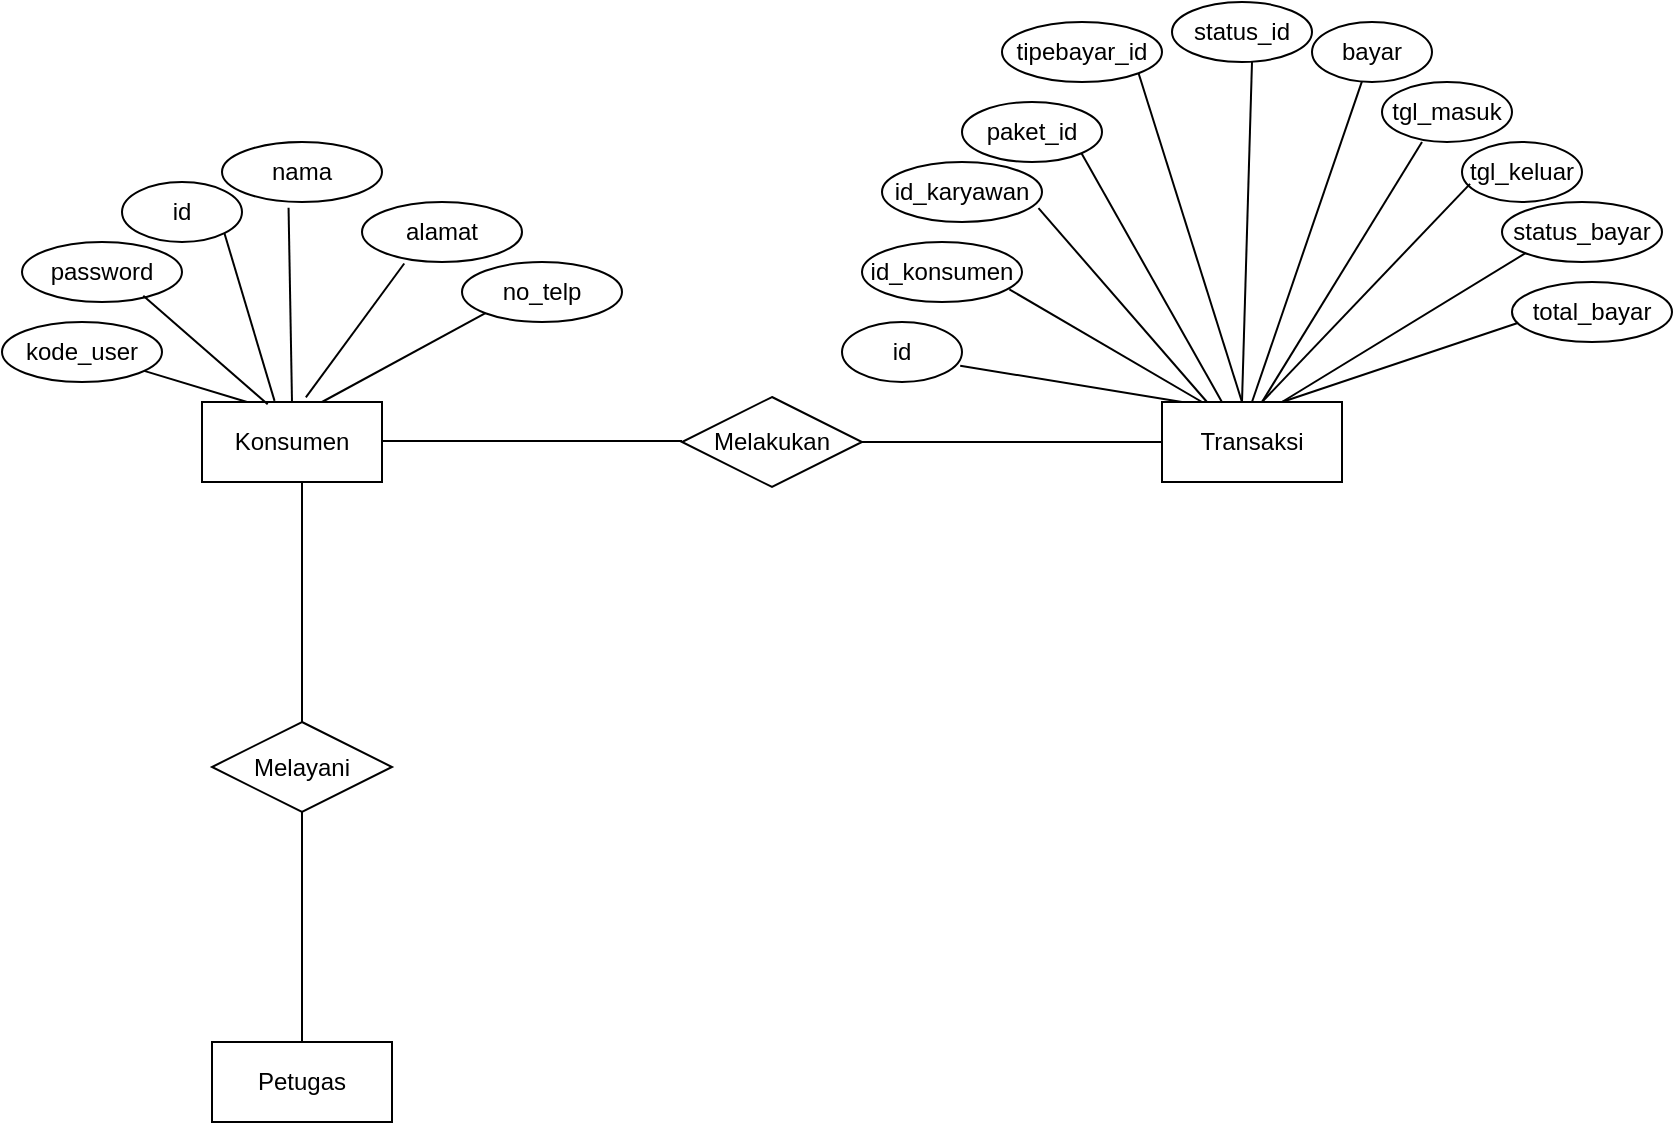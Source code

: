 <mxfile version="21.0.2" type="github">
  <diagram name="Page-1" id="dN-3EQLGK0r0m1jLHP0t">
    <mxGraphModel dx="926" dy="509" grid="1" gridSize="10" guides="1" tooltips="1" connect="1" arrows="1" fold="1" page="1" pageScale="1" pageWidth="850" pageHeight="1100" math="0" shadow="0">
      <root>
        <mxCell id="0" />
        <mxCell id="1" parent="0" />
        <mxCell id="AashimxZ_A_7rBqw_O33-1" value="" style="rounded=0;whiteSpace=wrap;html=1;" vertex="1" parent="1">
          <mxGeometry x="590" y="230" width="90" height="40" as="geometry" />
        </mxCell>
        <mxCell id="AashimxZ_A_7rBqw_O33-2" value="Transaksi" style="text;html=1;strokeColor=none;fillColor=none;align=center;verticalAlign=middle;whiteSpace=wrap;rounded=0;fontSize=12;" vertex="1" parent="1">
          <mxGeometry x="605" y="235" width="60" height="30" as="geometry" />
        </mxCell>
        <mxCell id="AashimxZ_A_7rBqw_O33-3" value="id_karyawan" style="ellipse;whiteSpace=wrap;html=1;" vertex="1" parent="1">
          <mxGeometry x="450" y="110" width="80" height="30" as="geometry" />
        </mxCell>
        <mxCell id="AashimxZ_A_7rBqw_O33-4" value="id" style="ellipse;whiteSpace=wrap;html=1;" vertex="1" parent="1">
          <mxGeometry x="430" y="190" width="60" height="30" as="geometry" />
        </mxCell>
        <mxCell id="AashimxZ_A_7rBqw_O33-9" value="id_konsumen" style="ellipse;whiteSpace=wrap;html=1;" vertex="1" parent="1">
          <mxGeometry x="440" y="150" width="80" height="30" as="geometry" />
        </mxCell>
        <mxCell id="AashimxZ_A_7rBqw_O33-11" value="paket_id" style="ellipse;whiteSpace=wrap;html=1;" vertex="1" parent="1">
          <mxGeometry x="490" y="80" width="70" height="30" as="geometry" />
        </mxCell>
        <mxCell id="AashimxZ_A_7rBqw_O33-12" value="tipebayar_id" style="ellipse;whiteSpace=wrap;html=1;" vertex="1" parent="1">
          <mxGeometry x="510" y="40" width="80" height="30" as="geometry" />
        </mxCell>
        <mxCell id="AashimxZ_A_7rBqw_O33-13" value="status_id" style="ellipse;whiteSpace=wrap;html=1;" vertex="1" parent="1">
          <mxGeometry x="595" y="30" width="70" height="30" as="geometry" />
        </mxCell>
        <mxCell id="AashimxZ_A_7rBqw_O33-14" value="bayar" style="ellipse;whiteSpace=wrap;html=1;" vertex="1" parent="1">
          <mxGeometry x="665" y="40" width="60" height="30" as="geometry" />
        </mxCell>
        <mxCell id="AashimxZ_A_7rBqw_O33-15" value="tgl_masuk" style="ellipse;whiteSpace=wrap;html=1;" vertex="1" parent="1">
          <mxGeometry x="700" y="70" width="65" height="30" as="geometry" />
        </mxCell>
        <mxCell id="AashimxZ_A_7rBqw_O33-16" value="tgl_keluar" style="ellipse;whiteSpace=wrap;html=1;" vertex="1" parent="1">
          <mxGeometry x="740" y="100" width="60" height="30" as="geometry" />
        </mxCell>
        <mxCell id="AashimxZ_A_7rBqw_O33-17" value="status_bayar" style="ellipse;whiteSpace=wrap;html=1;" vertex="1" parent="1">
          <mxGeometry x="760" y="130" width="80" height="30" as="geometry" />
        </mxCell>
        <mxCell id="AashimxZ_A_7rBqw_O33-18" value="total_bayar" style="ellipse;whiteSpace=wrap;html=1;" vertex="1" parent="1">
          <mxGeometry x="765" y="170" width="80" height="30" as="geometry" />
        </mxCell>
        <mxCell id="AashimxZ_A_7rBqw_O33-19" value="" style="endArrow=none;html=1;rounded=0;entryX=0.111;entryY=0;entryDx=0;entryDy=0;entryPerimeter=0;exitX=0.985;exitY=0.728;exitDx=0;exitDy=0;exitPerimeter=0;" edge="1" parent="1" source="AashimxZ_A_7rBqw_O33-4" target="AashimxZ_A_7rBqw_O33-1">
          <mxGeometry width="50" height="50" relative="1" as="geometry">
            <mxPoint x="570" y="180" as="sourcePoint" />
            <mxPoint x="620" y="130" as="targetPoint" />
          </mxGeometry>
        </mxCell>
        <mxCell id="AashimxZ_A_7rBqw_O33-20" value="" style="endArrow=none;html=1;rounded=0;exitX=0.921;exitY=0.789;exitDx=0;exitDy=0;exitPerimeter=0;" edge="1" parent="1" source="AashimxZ_A_7rBqw_O33-9">
          <mxGeometry width="50" height="50" relative="1" as="geometry">
            <mxPoint x="510" y="150" as="sourcePoint" />
            <mxPoint x="610" y="230" as="targetPoint" />
          </mxGeometry>
        </mxCell>
        <mxCell id="AashimxZ_A_7rBqw_O33-21" value="" style="endArrow=none;html=1;rounded=0;entryX=0.25;entryY=0;entryDx=0;entryDy=0;exitX=0.978;exitY=0.769;exitDx=0;exitDy=0;exitPerimeter=0;" edge="1" parent="1" source="AashimxZ_A_7rBqw_O33-3" target="AashimxZ_A_7rBqw_O33-1">
          <mxGeometry width="50" height="50" relative="1" as="geometry">
            <mxPoint x="570" y="180" as="sourcePoint" />
            <mxPoint x="620" y="130" as="targetPoint" />
          </mxGeometry>
        </mxCell>
        <mxCell id="AashimxZ_A_7rBqw_O33-22" value="" style="endArrow=none;html=1;rounded=0;entryX=1;entryY=1;entryDx=0;entryDy=0;exitX=0.333;exitY=0;exitDx=0;exitDy=0;exitPerimeter=0;" edge="1" parent="1" source="AashimxZ_A_7rBqw_O33-1" target="AashimxZ_A_7rBqw_O33-11">
          <mxGeometry width="50" height="50" relative="1" as="geometry">
            <mxPoint x="570" y="180" as="sourcePoint" />
            <mxPoint x="620" y="130" as="targetPoint" />
          </mxGeometry>
        </mxCell>
        <mxCell id="AashimxZ_A_7rBqw_O33-23" value="" style="endArrow=none;html=1;rounded=0;entryX=1;entryY=1;entryDx=0;entryDy=0;" edge="1" parent="1" target="AashimxZ_A_7rBqw_O33-12">
          <mxGeometry width="50" height="50" relative="1" as="geometry">
            <mxPoint x="630" y="230" as="sourcePoint" />
            <mxPoint x="620" y="130" as="targetPoint" />
          </mxGeometry>
        </mxCell>
        <mxCell id="AashimxZ_A_7rBqw_O33-25" value="" style="endArrow=none;html=1;rounded=0;" edge="1" parent="1">
          <mxGeometry width="50" height="50" relative="1" as="geometry">
            <mxPoint x="630" y="230" as="sourcePoint" />
            <mxPoint x="635" y="60" as="targetPoint" />
          </mxGeometry>
        </mxCell>
        <mxCell id="AashimxZ_A_7rBqw_O33-26" value="" style="endArrow=none;html=1;rounded=0;exitX=0.5;exitY=0;exitDx=0;exitDy=0;" edge="1" parent="1" source="AashimxZ_A_7rBqw_O33-1" target="AashimxZ_A_7rBqw_O33-14">
          <mxGeometry width="50" height="50" relative="1" as="geometry">
            <mxPoint x="570" y="180" as="sourcePoint" />
            <mxPoint x="620" y="130" as="targetPoint" />
          </mxGeometry>
        </mxCell>
        <mxCell id="AashimxZ_A_7rBqw_O33-27" value="" style="endArrow=none;html=1;rounded=0;" edge="1" parent="1">
          <mxGeometry width="50" height="50" relative="1" as="geometry">
            <mxPoint x="640" y="230" as="sourcePoint" />
            <mxPoint x="720" y="100" as="targetPoint" />
          </mxGeometry>
        </mxCell>
        <mxCell id="AashimxZ_A_7rBqw_O33-28" value="" style="endArrow=none;html=1;rounded=0;entryX=0.067;entryY=0.698;entryDx=0;entryDy=0;entryPerimeter=0;" edge="1" parent="1" target="AashimxZ_A_7rBqw_O33-16">
          <mxGeometry width="50" height="50" relative="1" as="geometry">
            <mxPoint x="640" y="230" as="sourcePoint" />
            <mxPoint x="690" y="180" as="targetPoint" />
          </mxGeometry>
        </mxCell>
        <mxCell id="AashimxZ_A_7rBqw_O33-29" value="" style="endArrow=none;html=1;rounded=0;entryX=0;entryY=1;entryDx=0;entryDy=0;" edge="1" parent="1" target="AashimxZ_A_7rBqw_O33-17">
          <mxGeometry width="50" height="50" relative="1" as="geometry">
            <mxPoint x="650" y="230" as="sourcePoint" />
            <mxPoint x="700" y="180" as="targetPoint" />
          </mxGeometry>
        </mxCell>
        <mxCell id="AashimxZ_A_7rBqw_O33-30" value="" style="endArrow=none;html=1;rounded=0;entryX=0.031;entryY=0.688;entryDx=0;entryDy=0;entryPerimeter=0;exitX=0.667;exitY=0;exitDx=0;exitDy=0;exitPerimeter=0;" edge="1" parent="1" source="AashimxZ_A_7rBqw_O33-1" target="AashimxZ_A_7rBqw_O33-18">
          <mxGeometry width="50" height="50" relative="1" as="geometry">
            <mxPoint x="680" y="230" as="sourcePoint" />
            <mxPoint x="730" y="180" as="targetPoint" />
          </mxGeometry>
        </mxCell>
        <mxCell id="AashimxZ_A_7rBqw_O33-31" value="" style="endArrow=none;html=1;rounded=0;entryX=0;entryY=0.5;entryDx=0;entryDy=0;" edge="1" parent="1" target="AashimxZ_A_7rBqw_O33-1">
          <mxGeometry width="50" height="50" relative="1" as="geometry">
            <mxPoint x="440" y="250" as="sourcePoint" />
            <mxPoint x="580" y="250" as="targetPoint" />
            <Array as="points">
              <mxPoint x="440" y="250" />
              <mxPoint x="470" y="250" />
              <mxPoint x="560" y="250" />
            </Array>
          </mxGeometry>
        </mxCell>
        <mxCell id="AashimxZ_A_7rBqw_O33-33" value="Melakukan" style="rhombus;whiteSpace=wrap;html=1;" vertex="1" parent="1">
          <mxGeometry x="350" y="227.5" width="90" height="45" as="geometry" />
        </mxCell>
        <mxCell id="AashimxZ_A_7rBqw_O33-34" value="" style="endArrow=none;html=1;rounded=0;entryX=0;entryY=0.5;entryDx=0;entryDy=0;" edge="1" parent="1">
          <mxGeometry width="50" height="50" relative="1" as="geometry">
            <mxPoint x="200" y="249.47" as="sourcePoint" />
            <mxPoint x="350" y="249.47" as="targetPoint" />
            <Array as="points">
              <mxPoint x="200" y="249.47" />
              <mxPoint x="230" y="249.47" />
              <mxPoint x="320" y="249.47" />
            </Array>
          </mxGeometry>
        </mxCell>
        <mxCell id="AashimxZ_A_7rBqw_O33-35" value="Konsumen" style="rounded=0;whiteSpace=wrap;html=1;" vertex="1" parent="1">
          <mxGeometry x="110" y="230" width="90" height="40" as="geometry" />
        </mxCell>
        <mxCell id="AashimxZ_A_7rBqw_O33-37" value="kode_user" style="ellipse;whiteSpace=wrap;html=1;" vertex="1" parent="1">
          <mxGeometry x="10" y="190" width="80" height="30" as="geometry" />
        </mxCell>
        <mxCell id="AashimxZ_A_7rBqw_O33-38" value="password" style="ellipse;whiteSpace=wrap;html=1;" vertex="1" parent="1">
          <mxGeometry x="20" y="150" width="80" height="30" as="geometry" />
        </mxCell>
        <mxCell id="AashimxZ_A_7rBqw_O33-39" value="id" style="ellipse;whiteSpace=wrap;html=1;" vertex="1" parent="1">
          <mxGeometry x="70" y="120" width="60" height="30" as="geometry" />
        </mxCell>
        <mxCell id="AashimxZ_A_7rBqw_O33-40" value="nama" style="ellipse;whiteSpace=wrap;html=1;" vertex="1" parent="1">
          <mxGeometry x="120" y="100" width="80" height="30" as="geometry" />
        </mxCell>
        <mxCell id="AashimxZ_A_7rBqw_O33-41" value="alamat" style="ellipse;whiteSpace=wrap;html=1;" vertex="1" parent="1">
          <mxGeometry x="190" y="130" width="80" height="30" as="geometry" />
        </mxCell>
        <mxCell id="AashimxZ_A_7rBqw_O33-43" value="no_telp" style="ellipse;whiteSpace=wrap;html=1;" vertex="1" parent="1">
          <mxGeometry x="240" y="160" width="80" height="30" as="geometry" />
        </mxCell>
        <mxCell id="AashimxZ_A_7rBqw_O33-44" value="" style="endArrow=none;html=1;rounded=0;exitX=0.25;exitY=0;exitDx=0;exitDy=0;" edge="1" parent="1" source="AashimxZ_A_7rBqw_O33-35" target="AashimxZ_A_7rBqw_O33-37">
          <mxGeometry width="50" height="50" relative="1" as="geometry">
            <mxPoint x="310" y="260" as="sourcePoint" />
            <mxPoint x="360" y="210" as="targetPoint" />
          </mxGeometry>
        </mxCell>
        <mxCell id="AashimxZ_A_7rBqw_O33-45" value="" style="endArrow=none;html=1;rounded=0;entryX=0.758;entryY=0.894;entryDx=0;entryDy=0;entryPerimeter=0;exitX=0.365;exitY=0.029;exitDx=0;exitDy=0;exitPerimeter=0;" edge="1" parent="1" source="AashimxZ_A_7rBqw_O33-35" target="AashimxZ_A_7rBqw_O33-38">
          <mxGeometry width="50" height="50" relative="1" as="geometry">
            <mxPoint x="310" y="260" as="sourcePoint" />
            <mxPoint x="360" y="210" as="targetPoint" />
          </mxGeometry>
        </mxCell>
        <mxCell id="AashimxZ_A_7rBqw_O33-46" value="" style="endArrow=none;html=1;rounded=0;entryX=1;entryY=1;entryDx=0;entryDy=0;exitX=0.403;exitY=-0.014;exitDx=0;exitDy=0;exitPerimeter=0;" edge="1" parent="1" source="AashimxZ_A_7rBqw_O33-35" target="AashimxZ_A_7rBqw_O33-39">
          <mxGeometry width="50" height="50" relative="1" as="geometry">
            <mxPoint x="310" y="260" as="sourcePoint" />
            <mxPoint x="360" y="210" as="targetPoint" />
          </mxGeometry>
        </mxCell>
        <mxCell id="AashimxZ_A_7rBqw_O33-47" value="" style="endArrow=none;html=1;rounded=0;entryX=0.416;entryY=1.097;entryDx=0;entryDy=0;entryPerimeter=0;exitX=0.5;exitY=0;exitDx=0;exitDy=0;" edge="1" parent="1" source="AashimxZ_A_7rBqw_O33-35" target="AashimxZ_A_7rBqw_O33-40">
          <mxGeometry width="50" height="50" relative="1" as="geometry">
            <mxPoint x="310" y="260" as="sourcePoint" />
            <mxPoint x="360" y="210" as="targetPoint" />
          </mxGeometry>
        </mxCell>
        <mxCell id="AashimxZ_A_7rBqw_O33-48" value="" style="endArrow=none;html=1;rounded=0;entryX=0.264;entryY=1.025;entryDx=0;entryDy=0;entryPerimeter=0;exitX=0.577;exitY=-0.058;exitDx=0;exitDy=0;exitPerimeter=0;" edge="1" parent="1" source="AashimxZ_A_7rBqw_O33-35" target="AashimxZ_A_7rBqw_O33-41">
          <mxGeometry width="50" height="50" relative="1" as="geometry">
            <mxPoint x="310" y="260" as="sourcePoint" />
            <mxPoint x="360" y="210" as="targetPoint" />
          </mxGeometry>
        </mxCell>
        <mxCell id="AashimxZ_A_7rBqw_O33-49" value="" style="endArrow=none;html=1;rounded=0;entryX=0;entryY=1;entryDx=0;entryDy=0;" edge="1" parent="1" target="AashimxZ_A_7rBqw_O33-43">
          <mxGeometry width="50" height="50" relative="1" as="geometry">
            <mxPoint x="170" y="230" as="sourcePoint" />
            <mxPoint x="360" y="210" as="targetPoint" />
          </mxGeometry>
        </mxCell>
        <mxCell id="AashimxZ_A_7rBqw_O33-51" value="" style="endArrow=none;html=1;rounded=0;" edge="1" parent="1">
          <mxGeometry width="50" height="50" relative="1" as="geometry">
            <mxPoint x="160" y="390" as="sourcePoint" />
            <mxPoint x="160" y="270" as="targetPoint" />
          </mxGeometry>
        </mxCell>
        <mxCell id="AashimxZ_A_7rBqw_O33-52" value="Melayani" style="rhombus;whiteSpace=wrap;html=1;" vertex="1" parent="1">
          <mxGeometry x="115" y="390" width="90" height="45" as="geometry" />
        </mxCell>
        <mxCell id="AashimxZ_A_7rBqw_O33-53" value="" style="endArrow=none;html=1;rounded=0;" edge="1" parent="1">
          <mxGeometry width="50" height="50" relative="1" as="geometry">
            <mxPoint x="160" y="555" as="sourcePoint" />
            <mxPoint x="160" y="435" as="targetPoint" />
          </mxGeometry>
        </mxCell>
        <mxCell id="AashimxZ_A_7rBqw_O33-55" value="Petugas" style="rounded=0;whiteSpace=wrap;html=1;" vertex="1" parent="1">
          <mxGeometry x="115" y="550" width="90" height="40" as="geometry" />
        </mxCell>
      </root>
    </mxGraphModel>
  </diagram>
</mxfile>
